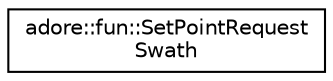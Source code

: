 digraph "Graphical Class Hierarchy"
{
 // LATEX_PDF_SIZE
  edge [fontname="Helvetica",fontsize="10",labelfontname="Helvetica",labelfontsize="10"];
  node [fontname="Helvetica",fontsize="10",shape=record];
  rankdir="LR";
  Node0 [label="adore::fun::SetPointRequest\lSwath",height=0.2,width=0.4,color="black", fillcolor="white", style="filled",URL="$classadore_1_1fun_1_1SetPointRequestSwath.html",tooltip=" "];
}
